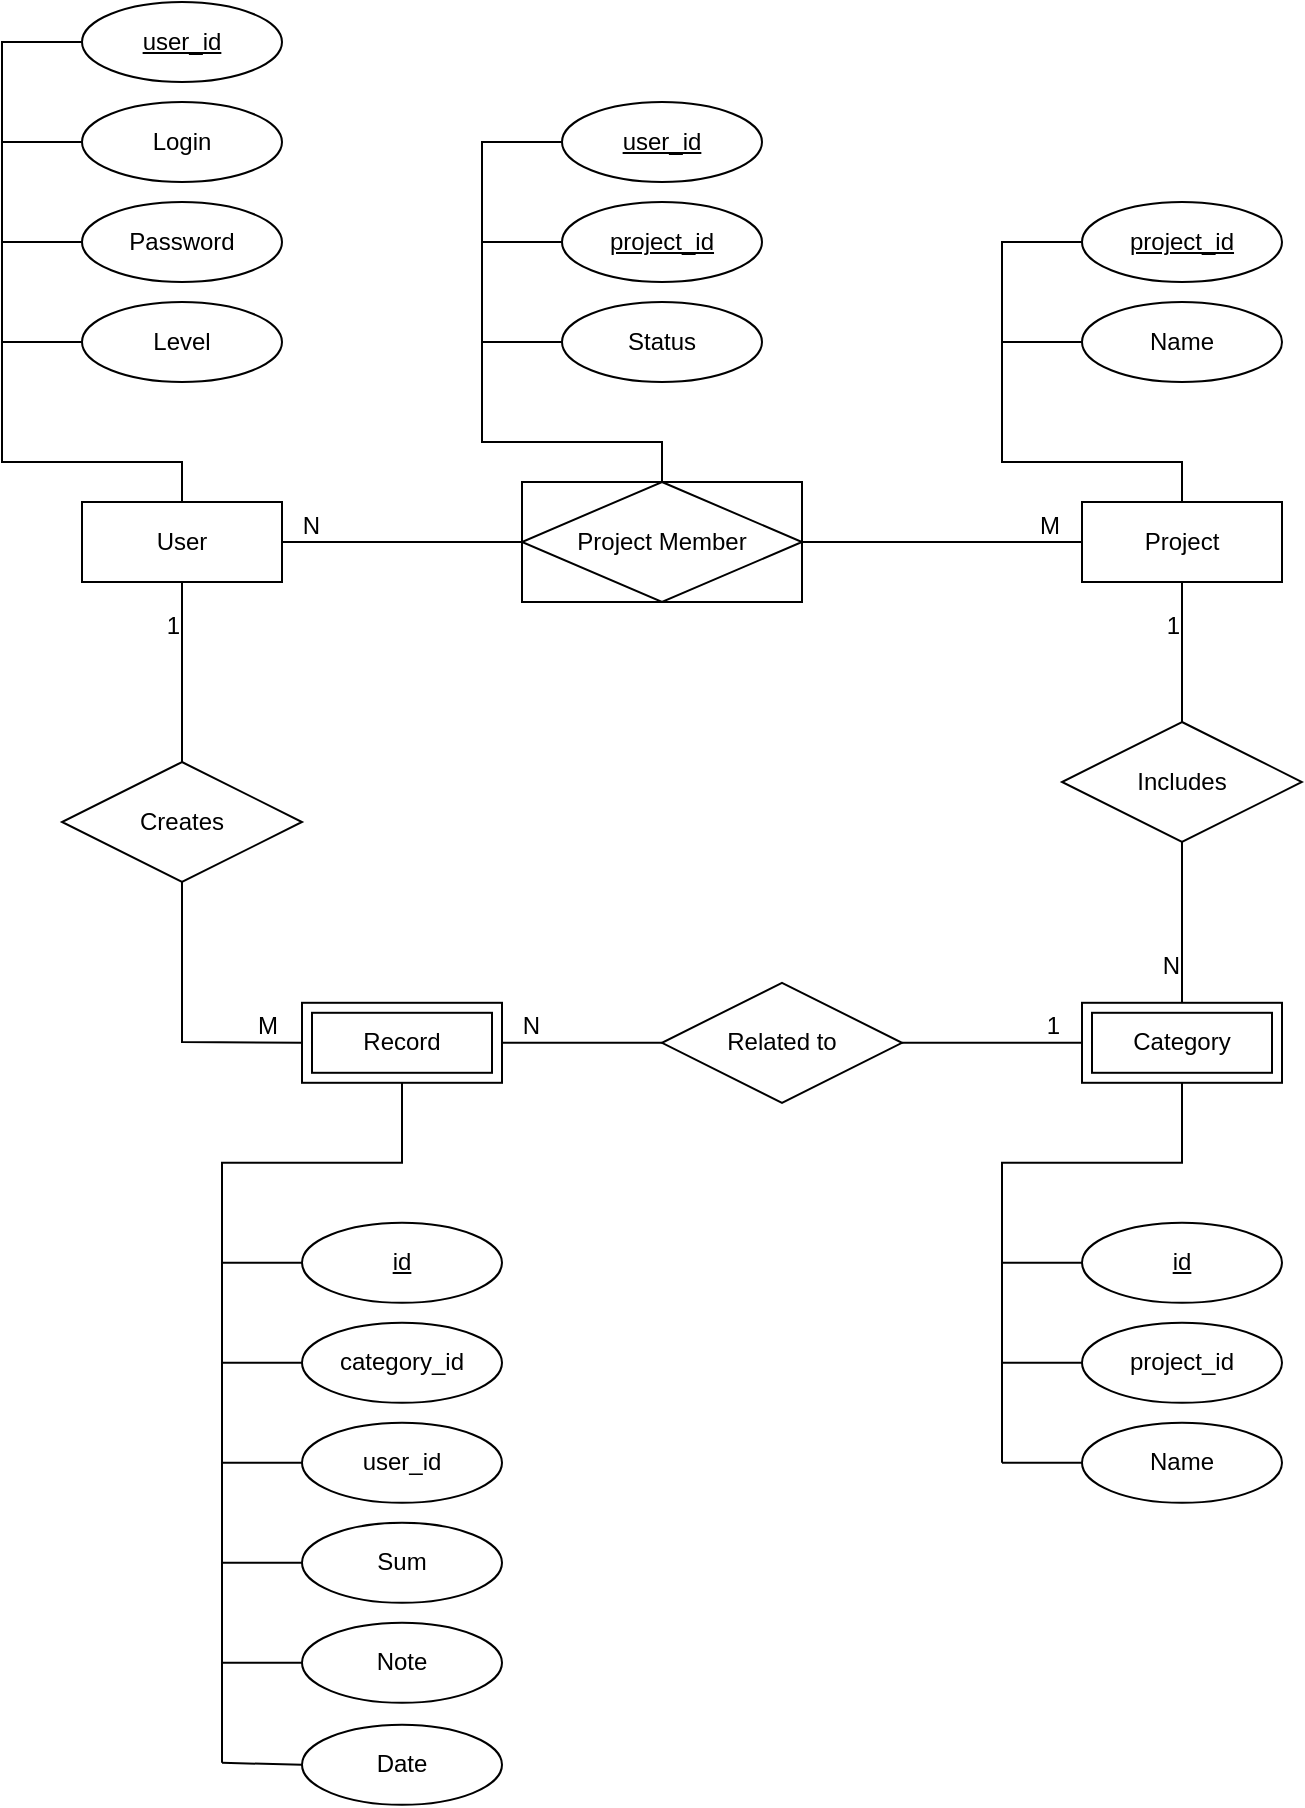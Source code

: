 <mxfile version="24.2.3" type="device">
  <diagram id="R2lEEEUBdFMjLlhIrx00" name="Page-1">
    <mxGraphModel dx="1100" dy="1681" grid="1" gridSize="10" guides="1" tooltips="1" connect="1" arrows="1" fold="1" page="1" pageScale="1" pageWidth="850" pageHeight="1100" math="0" shadow="0" extFonts="Permanent Marker^https://fonts.googleapis.com/css?family=Permanent+Marker">
      <root>
        <mxCell id="0" />
        <mxCell id="1" parent="0" />
        <mxCell id="f0kvpbH76hxMQlUbmfYy-1" value="User" style="whiteSpace=wrap;html=1;align=center;" parent="1" vertex="1">
          <mxGeometry x="80" y="220" width="100" height="40" as="geometry" />
        </mxCell>
        <mxCell id="f0kvpbH76hxMQlUbmfYy-2" value="user_id" style="ellipse;whiteSpace=wrap;html=1;align=center;fontStyle=4;" parent="1" vertex="1">
          <mxGeometry x="80" y="-30" width="100" height="40" as="geometry" />
        </mxCell>
        <mxCell id="f0kvpbH76hxMQlUbmfYy-3" value="Login" style="ellipse;whiteSpace=wrap;html=1;align=center;" parent="1" vertex="1">
          <mxGeometry x="80" y="20" width="100" height="40" as="geometry" />
        </mxCell>
        <mxCell id="f0kvpbH76hxMQlUbmfYy-4" value="Password" style="ellipse;whiteSpace=wrap;html=1;align=center;" parent="1" vertex="1">
          <mxGeometry x="80" y="70" width="100" height="40" as="geometry" />
        </mxCell>
        <mxCell id="f0kvpbH76hxMQlUbmfYy-5" value="Project" style="whiteSpace=wrap;html=1;align=center;" parent="1" vertex="1">
          <mxGeometry x="580" y="220" width="100" height="40" as="geometry" />
        </mxCell>
        <mxCell id="f0kvpbH76hxMQlUbmfYy-6" value="project_id" style="ellipse;whiteSpace=wrap;html=1;align=center;fontStyle=4;" parent="1" vertex="1">
          <mxGeometry x="580" y="70" width="100" height="40" as="geometry" />
        </mxCell>
        <mxCell id="f0kvpbH76hxMQlUbmfYy-7" value="Name" style="ellipse;whiteSpace=wrap;html=1;align=center;" parent="1" vertex="1">
          <mxGeometry x="580" y="120" width="100" height="40" as="geometry" />
        </mxCell>
        <mxCell id="f0kvpbH76hxMQlUbmfYy-10" value="id" style="ellipse;whiteSpace=wrap;html=1;align=center;fontStyle=4;" parent="1" vertex="1">
          <mxGeometry x="580" y="580.4" width="100" height="40" as="geometry" />
        </mxCell>
        <mxCell id="f0kvpbH76hxMQlUbmfYy-12" value="Category" style="shape=ext;margin=3;double=1;whiteSpace=wrap;html=1;align=center;" parent="1" vertex="1">
          <mxGeometry x="580" y="470.4" width="100" height="40" as="geometry" />
        </mxCell>
        <mxCell id="f0kvpbH76hxMQlUbmfYy-14" value="Name" style="ellipse;whiteSpace=wrap;html=1;align=center;" parent="1" vertex="1">
          <mxGeometry x="580" y="680.4" width="100" height="40" as="geometry" />
        </mxCell>
        <mxCell id="f0kvpbH76hxMQlUbmfYy-15" value="Record" style="shape=ext;margin=3;double=1;whiteSpace=wrap;html=1;align=center;" parent="1" vertex="1">
          <mxGeometry x="190" y="470.4" width="100" height="40" as="geometry" />
        </mxCell>
        <mxCell id="f0kvpbH76hxMQlUbmfYy-19" value="Date" style="ellipse;whiteSpace=wrap;html=1;align=center;" parent="1" vertex="1">
          <mxGeometry x="190" y="831.4" width="100" height="40" as="geometry" />
        </mxCell>
        <mxCell id="f0kvpbH76hxMQlUbmfYy-20" value="id" style="ellipse;whiteSpace=wrap;html=1;align=center;fontStyle=4;" parent="1" vertex="1">
          <mxGeometry x="190" y="580.4" width="100" height="40" as="geometry" />
        </mxCell>
        <mxCell id="f0kvpbH76hxMQlUbmfYy-21" value="Note" style="ellipse;whiteSpace=wrap;html=1;align=center;" parent="1" vertex="1">
          <mxGeometry x="190" y="780.4" width="100" height="40" as="geometry" />
        </mxCell>
        <mxCell id="f0kvpbH76hxMQlUbmfYy-25" value="category_id" style="ellipse;whiteSpace=wrap;html=1;align=center;" parent="1" vertex="1">
          <mxGeometry x="190" y="630.4" width="100" height="40" as="geometry" />
        </mxCell>
        <mxCell id="f0kvpbH76hxMQlUbmfYy-27" value="user_id" style="ellipse;whiteSpace=wrap;html=1;align=center;" parent="1" vertex="1">
          <mxGeometry x="190" y="680.4" width="100" height="40" as="geometry" />
        </mxCell>
        <mxCell id="f0kvpbH76hxMQlUbmfYy-28" value="project_id" style="ellipse;whiteSpace=wrap;html=1;align=center;" parent="1" vertex="1">
          <mxGeometry x="580" y="630.4" width="100" height="40" as="geometry" />
        </mxCell>
        <mxCell id="f0kvpbH76hxMQlUbmfYy-29" value="Sum" style="ellipse;whiteSpace=wrap;html=1;align=center;" parent="1" vertex="1">
          <mxGeometry x="190" y="730.4" width="100" height="40" as="geometry" />
        </mxCell>
        <mxCell id="f0kvpbH76hxMQlUbmfYy-32" value="" style="endArrow=none;html=1;rounded=0;exitX=0.5;exitY=0;exitDx=0;exitDy=0;entryX=0;entryY=0.5;entryDx=0;entryDy=0;" parent="1" source="f0kvpbH76hxMQlUbmfYy-1" target="cFQnuXUXXruw5M6prXq7-3" edge="1">
          <mxGeometry width="50" height="50" relative="1" as="geometry">
            <mxPoint x="450" y="360" as="sourcePoint" />
            <mxPoint x="140" y="170" as="targetPoint" />
            <Array as="points">
              <mxPoint x="130" y="200" />
              <mxPoint x="40" y="200" />
              <mxPoint x="40" y="140" />
            </Array>
          </mxGeometry>
        </mxCell>
        <mxCell id="f0kvpbH76hxMQlUbmfYy-33" value="" style="endArrow=none;html=1;rounded=0;entryX=0;entryY=0.5;entryDx=0;entryDy=0;" parent="1" target="f0kvpbH76hxMQlUbmfYy-3" edge="1">
          <mxGeometry width="50" height="50" relative="1" as="geometry">
            <mxPoint x="40" y="90" as="sourcePoint" />
            <mxPoint x="500" y="260" as="targetPoint" />
            <Array as="points">
              <mxPoint x="40" y="40" />
            </Array>
          </mxGeometry>
        </mxCell>
        <mxCell id="f0kvpbH76hxMQlUbmfYy-34" value="" style="endArrow=none;html=1;rounded=0;entryX=0;entryY=0.5;entryDx=0;entryDy=0;" parent="1" target="f0kvpbH76hxMQlUbmfYy-2" edge="1">
          <mxGeometry width="50" height="50" relative="1" as="geometry">
            <mxPoint x="40" y="40" as="sourcePoint" />
            <mxPoint x="470" y="260" as="targetPoint" />
            <Array as="points">
              <mxPoint x="40" y="-10" />
            </Array>
          </mxGeometry>
        </mxCell>
        <mxCell id="f0kvpbH76hxMQlUbmfYy-37" value="" style="endArrow=none;html=1;rounded=0;exitX=0;exitY=0.5;exitDx=0;exitDy=0;entryX=0.5;entryY=0;entryDx=0;entryDy=0;" parent="1" source="f0kvpbH76hxMQlUbmfYy-7" target="f0kvpbH76hxMQlUbmfYy-5" edge="1">
          <mxGeometry width="50" height="50" relative="1" as="geometry">
            <mxPoint x="580" y="140" as="sourcePoint" />
            <mxPoint x="590" y="260" as="targetPoint" />
            <Array as="points">
              <mxPoint x="540" y="140" />
              <mxPoint x="540" y="200" />
              <mxPoint x="630" y="200" />
            </Array>
          </mxGeometry>
        </mxCell>
        <mxCell id="f0kvpbH76hxMQlUbmfYy-39" value="" style="endArrow=none;html=1;rounded=0;entryX=0;entryY=0.5;entryDx=0;entryDy=0;" parent="1" target="f0kvpbH76hxMQlUbmfYy-6" edge="1">
          <mxGeometry width="50" height="50" relative="1" as="geometry">
            <mxPoint x="540" y="140" as="sourcePoint" />
            <mxPoint x="590" y="90" as="targetPoint" />
            <Array as="points">
              <mxPoint x="540" y="90" />
            </Array>
          </mxGeometry>
        </mxCell>
        <mxCell id="f0kvpbH76hxMQlUbmfYy-43" value="" style="endArrow=none;html=1;rounded=0;entryX=0;entryY=0.5;entryDx=0;entryDy=0;" parent="1" target="f0kvpbH76hxMQlUbmfYy-28" edge="1">
          <mxGeometry width="50" height="50" relative="1" as="geometry">
            <mxPoint x="540" y="700.4" as="sourcePoint" />
            <mxPoint x="490" y="870.4" as="targetPoint" />
            <Array as="points">
              <mxPoint x="540" y="650.4" />
            </Array>
          </mxGeometry>
        </mxCell>
        <mxCell id="f0kvpbH76hxMQlUbmfYy-44" value="" style="endArrow=none;html=1;rounded=0;entryX=0;entryY=0.5;entryDx=0;entryDy=0;" parent="1" target="f0kvpbH76hxMQlUbmfYy-10" edge="1">
          <mxGeometry width="50" height="50" relative="1" as="geometry">
            <mxPoint x="540" y="650.4" as="sourcePoint" />
            <mxPoint x="580" y="600.4" as="targetPoint" />
            <Array as="points">
              <mxPoint x="540" y="600.4" />
            </Array>
          </mxGeometry>
        </mxCell>
        <mxCell id="f0kvpbH76hxMQlUbmfYy-46" value="Project Member" style="shape=associativeEntity;whiteSpace=wrap;html=1;align=center;" parent="1" vertex="1">
          <mxGeometry x="300" y="210" width="140" height="60" as="geometry" />
        </mxCell>
        <mxCell id="f0kvpbH76hxMQlUbmfYy-47" value="user_id" style="ellipse;whiteSpace=wrap;html=1;align=center;fontStyle=4;" parent="1" vertex="1">
          <mxGeometry x="320" y="20" width="100" height="40" as="geometry" />
        </mxCell>
        <mxCell id="f0kvpbH76hxMQlUbmfYy-48" value="project_id" style="ellipse;whiteSpace=wrap;html=1;align=center;fontStyle=4;" parent="1" vertex="1">
          <mxGeometry x="320" y="70" width="100" height="40" as="geometry" />
        </mxCell>
        <mxCell id="f0kvpbH76hxMQlUbmfYy-49" value="Status" style="ellipse;whiteSpace=wrap;html=1;align=center;" parent="1" vertex="1">
          <mxGeometry x="320" y="120" width="100" height="40" as="geometry" />
        </mxCell>
        <mxCell id="f0kvpbH76hxMQlUbmfYy-50" value="" style="endArrow=none;html=1;rounded=0;entryX=0;entryY=0.5;entryDx=0;entryDy=0;" parent="1" target="f0kvpbH76hxMQlUbmfYy-47" edge="1">
          <mxGeometry width="50" height="50" relative="1" as="geometry">
            <mxPoint x="280" y="90" as="sourcePoint" />
            <mxPoint x="320" y="40" as="targetPoint" />
            <Array as="points">
              <mxPoint x="280" y="40" />
            </Array>
          </mxGeometry>
        </mxCell>
        <mxCell id="f0kvpbH76hxMQlUbmfYy-51" value="" style="endArrow=none;html=1;rounded=0;entryX=0;entryY=0.5;entryDx=0;entryDy=0;" parent="1" edge="1">
          <mxGeometry width="50" height="50" relative="1" as="geometry">
            <mxPoint x="280" y="140" as="sourcePoint" />
            <mxPoint x="320" y="90" as="targetPoint" />
            <Array as="points">
              <mxPoint x="280" y="90" />
            </Array>
          </mxGeometry>
        </mxCell>
        <mxCell id="f0kvpbH76hxMQlUbmfYy-54" value="" style="endArrow=none;html=1;rounded=0;entryX=0;entryY=0.5;entryDx=0;entryDy=0;" parent="1" target="f0kvpbH76hxMQlUbmfYy-20" edge="1">
          <mxGeometry width="50" height="50" relative="1" as="geometry">
            <mxPoint x="150" y="650.4" as="sourcePoint" />
            <mxPoint x="190" y="600.4" as="targetPoint" />
            <Array as="points">
              <mxPoint x="150" y="600.4" />
            </Array>
          </mxGeometry>
        </mxCell>
        <mxCell id="f0kvpbH76hxMQlUbmfYy-55" value="" style="endArrow=none;html=1;rounded=0;entryX=0;entryY=0.5;entryDx=0;entryDy=0;" parent="1" target="f0kvpbH76hxMQlUbmfYy-25" edge="1">
          <mxGeometry width="50" height="50" relative="1" as="geometry">
            <mxPoint x="150" y="700.4" as="sourcePoint" />
            <mxPoint x="190" y="650.4" as="targetPoint" />
            <Array as="points">
              <mxPoint x="150" y="650.4" />
            </Array>
          </mxGeometry>
        </mxCell>
        <mxCell id="f0kvpbH76hxMQlUbmfYy-56" value="" style="endArrow=none;html=1;rounded=0;entryX=0;entryY=0.5;entryDx=0;entryDy=0;" parent="1" target="f0kvpbH76hxMQlUbmfYy-27" edge="1">
          <mxGeometry width="50" height="50" relative="1" as="geometry">
            <mxPoint x="150" y="750.4" as="sourcePoint" />
            <mxPoint x="190" y="700.4" as="targetPoint" />
            <Array as="points">
              <mxPoint x="150" y="700.4" />
            </Array>
          </mxGeometry>
        </mxCell>
        <mxCell id="f0kvpbH76hxMQlUbmfYy-57" value="" style="endArrow=none;html=1;rounded=0;entryX=0;entryY=0.5;entryDx=0;entryDy=0;" parent="1" target="f0kvpbH76hxMQlUbmfYy-29" edge="1">
          <mxGeometry width="50" height="50" relative="1" as="geometry">
            <mxPoint x="150" y="800.4" as="sourcePoint" />
            <mxPoint x="190" y="750.4" as="targetPoint" />
            <Array as="points">
              <mxPoint x="150" y="750.4" />
            </Array>
          </mxGeometry>
        </mxCell>
        <mxCell id="f0kvpbH76hxMQlUbmfYy-58" value="" style="endArrow=none;html=1;rounded=0;entryX=0;entryY=0.5;entryDx=0;entryDy=0;" parent="1" target="f0kvpbH76hxMQlUbmfYy-21" edge="1">
          <mxGeometry width="50" height="50" relative="1" as="geometry">
            <mxPoint x="150" y="850.4" as="sourcePoint" />
            <mxPoint x="190" y="800.4" as="targetPoint" />
            <Array as="points">
              <mxPoint x="150" y="800.4" />
            </Array>
          </mxGeometry>
        </mxCell>
        <mxCell id="f0kvpbH76hxMQlUbmfYy-59" value="" style="endArrow=none;html=1;rounded=0;entryX=0;entryY=0.5;entryDx=0;entryDy=0;" parent="1" target="f0kvpbH76hxMQlUbmfYy-19" edge="1">
          <mxGeometry width="50" height="50" relative="1" as="geometry">
            <mxPoint x="150" y="850.4" as="sourcePoint" />
            <mxPoint x="190" y="850.4" as="targetPoint" />
            <Array as="points">
              <mxPoint x="150" y="850.4" />
            </Array>
          </mxGeometry>
        </mxCell>
        <mxCell id="f0kvpbH76hxMQlUbmfYy-60" value="" style="endArrow=none;html=1;rounded=0;entryX=0.5;entryY=1;entryDx=0;entryDy=0;" parent="1" target="f0kvpbH76hxMQlUbmfYy-15" edge="1">
          <mxGeometry width="50" height="50" relative="1" as="geometry">
            <mxPoint x="150" y="600.4" as="sourcePoint" />
            <mxPoint x="190" y="550.4" as="targetPoint" />
            <Array as="points">
              <mxPoint x="150" y="550.4" />
              <mxPoint x="240" y="550.4" />
            </Array>
          </mxGeometry>
        </mxCell>
        <mxCell id="f0kvpbH76hxMQlUbmfYy-61" value="" style="endArrow=none;html=1;rounded=0;entryX=1;entryY=0.5;entryDx=0;entryDy=0;exitX=0;exitY=0.5;exitDx=0;exitDy=0;" parent="1" source="f0kvpbH76hxMQlUbmfYy-46" target="f0kvpbH76hxMQlUbmfYy-1" edge="1">
          <mxGeometry relative="1" as="geometry">
            <mxPoint x="380" y="400" as="sourcePoint" />
            <mxPoint x="540" y="400" as="targetPoint" />
            <Array as="points">
              <mxPoint x="210" y="240" />
            </Array>
          </mxGeometry>
        </mxCell>
        <mxCell id="f0kvpbH76hxMQlUbmfYy-62" value="N" style="resizable=0;html=1;whiteSpace=wrap;align=right;verticalAlign=bottom;" parent="f0kvpbH76hxMQlUbmfYy-61" connectable="0" vertex="1">
          <mxGeometry x="1" relative="1" as="geometry">
            <mxPoint x="20" as="offset" />
          </mxGeometry>
        </mxCell>
        <mxCell id="f0kvpbH76hxMQlUbmfYy-63" value="" style="endArrow=none;html=1;rounded=0;exitX=1;exitY=0.5;exitDx=0;exitDy=0;entryX=0;entryY=0.5;entryDx=0;entryDy=0;" parent="1" source="f0kvpbH76hxMQlUbmfYy-46" target="f0kvpbH76hxMQlUbmfYy-5" edge="1">
          <mxGeometry relative="1" as="geometry">
            <mxPoint x="420" y="400" as="sourcePoint" />
            <mxPoint x="580" y="400" as="targetPoint" />
            <Array as="points">
              <mxPoint x="500" y="240" />
            </Array>
          </mxGeometry>
        </mxCell>
        <mxCell id="f0kvpbH76hxMQlUbmfYy-64" value="M" style="resizable=0;html=1;whiteSpace=wrap;align=right;verticalAlign=bottom;" parent="f0kvpbH76hxMQlUbmfYy-63" connectable="0" vertex="1">
          <mxGeometry x="1" relative="1" as="geometry">
            <mxPoint x="-10" as="offset" />
          </mxGeometry>
        </mxCell>
        <mxCell id="f0kvpbH76hxMQlUbmfYy-65" value="Includes" style="shape=rhombus;perimeter=rhombusPerimeter;whiteSpace=wrap;html=1;align=center;" parent="1" vertex="1">
          <mxGeometry x="570" y="330" width="120" height="60" as="geometry" />
        </mxCell>
        <mxCell id="f0kvpbH76hxMQlUbmfYy-66" value="" style="endArrow=none;html=1;rounded=0;entryX=0.5;entryY=0;entryDx=0;entryDy=0;exitX=0.5;exitY=1;exitDx=0;exitDy=0;" parent="1" source="f0kvpbH76hxMQlUbmfYy-65" target="f0kvpbH76hxMQlUbmfYy-12" edge="1">
          <mxGeometry relative="1" as="geometry">
            <mxPoint x="580" y="390" as="sourcePoint" />
            <mxPoint x="460" y="760" as="targetPoint" />
            <Array as="points" />
          </mxGeometry>
        </mxCell>
        <mxCell id="f0kvpbH76hxMQlUbmfYy-67" value="N" style="resizable=0;html=1;whiteSpace=wrap;align=right;verticalAlign=bottom;" parent="f0kvpbH76hxMQlUbmfYy-66" connectable="0" vertex="1">
          <mxGeometry x="1" relative="1" as="geometry">
            <mxPoint y="-10" as="offset" />
          </mxGeometry>
        </mxCell>
        <mxCell id="f0kvpbH76hxMQlUbmfYy-70" value="" style="endArrow=none;html=1;rounded=0;exitX=0.5;exitY=0;exitDx=0;exitDy=0;entryX=0.5;entryY=1;entryDx=0;entryDy=0;" parent="1" source="f0kvpbH76hxMQlUbmfYy-65" target="f0kvpbH76hxMQlUbmfYy-5" edge="1">
          <mxGeometry relative="1" as="geometry">
            <mxPoint x="810" y="269.5" as="sourcePoint" />
            <mxPoint x="810" y="340" as="targetPoint" />
          </mxGeometry>
        </mxCell>
        <mxCell id="f0kvpbH76hxMQlUbmfYy-71" value="1" style="resizable=0;html=1;whiteSpace=wrap;align=right;verticalAlign=bottom;" parent="f0kvpbH76hxMQlUbmfYy-70" connectable="0" vertex="1">
          <mxGeometry x="1" relative="1" as="geometry">
            <mxPoint y="30" as="offset" />
          </mxGeometry>
        </mxCell>
        <mxCell id="f0kvpbH76hxMQlUbmfYy-72" value="" style="endArrow=none;html=1;rounded=0;entryX=0;entryY=0.5;entryDx=0;entryDy=0;" parent="1" source="f0kvpbH76hxMQlUbmfYy-46" target="f0kvpbH76hxMQlUbmfYy-49" edge="1">
          <mxGeometry width="50" height="50" relative="1" as="geometry">
            <mxPoint x="370" y="210" as="sourcePoint" />
            <mxPoint x="320" y="140" as="targetPoint" />
            <Array as="points">
              <mxPoint x="370" y="190" />
              <mxPoint x="280" y="190" />
              <mxPoint x="280" y="140" />
            </Array>
          </mxGeometry>
        </mxCell>
        <mxCell id="f0kvpbH76hxMQlUbmfYy-73" value="" style="endArrow=none;html=1;rounded=0;" parent="1" target="f0kvpbH76hxMQlUbmfYy-12" edge="1">
          <mxGeometry width="50" height="50" relative="1" as="geometry">
            <mxPoint x="540" y="600.4" as="sourcePoint" />
            <mxPoint x="630" y="510.4" as="targetPoint" />
            <Array as="points">
              <mxPoint x="540" y="550.4" />
              <mxPoint x="630" y="550.4" />
            </Array>
          </mxGeometry>
        </mxCell>
        <mxCell id="f0kvpbH76hxMQlUbmfYy-74" value="" style="endArrow=none;html=1;rounded=0;entryX=0;entryY=0.5;entryDx=0;entryDy=0;" parent="1" target="f0kvpbH76hxMQlUbmfYy-14" edge="1">
          <mxGeometry width="50" height="50" relative="1" as="geometry">
            <mxPoint x="540" y="700.4" as="sourcePoint" />
            <mxPoint x="580" y="700.4" as="targetPoint" />
            <Array as="points">
              <mxPoint x="540" y="700.4" />
            </Array>
          </mxGeometry>
        </mxCell>
        <mxCell id="f0kvpbH76hxMQlUbmfYy-75" value="Creates" style="shape=rhombus;perimeter=rhombusPerimeter;whiteSpace=wrap;html=1;align=center;" parent="1" vertex="1">
          <mxGeometry x="70" y="350" width="120" height="60" as="geometry" />
        </mxCell>
        <mxCell id="f0kvpbH76hxMQlUbmfYy-76" value="" style="endArrow=none;html=1;rounded=0;entryX=0.5;entryY=1;entryDx=0;entryDy=0;exitX=0.5;exitY=0;exitDx=0;exitDy=0;" parent="1" source="f0kvpbH76hxMQlUbmfYy-75" target="f0kvpbH76hxMQlUbmfYy-1" edge="1">
          <mxGeometry relative="1" as="geometry">
            <mxPoint x="410" y="570" as="sourcePoint" />
            <mxPoint x="570" y="570" as="targetPoint" />
          </mxGeometry>
        </mxCell>
        <mxCell id="f0kvpbH76hxMQlUbmfYy-77" value="1" style="resizable=0;html=1;whiteSpace=wrap;align=right;verticalAlign=bottom;" parent="f0kvpbH76hxMQlUbmfYy-76" connectable="0" vertex="1">
          <mxGeometry x="1" relative="1" as="geometry">
            <mxPoint y="30" as="offset" />
          </mxGeometry>
        </mxCell>
        <mxCell id="f0kvpbH76hxMQlUbmfYy-78" value="" style="endArrow=none;html=1;rounded=0;exitX=0.5;exitY=1;exitDx=0;exitDy=0;entryX=0;entryY=0.5;entryDx=0;entryDy=0;" parent="1" source="f0kvpbH76hxMQlUbmfYy-75" target="f0kvpbH76hxMQlUbmfYy-15" edge="1">
          <mxGeometry relative="1" as="geometry">
            <mxPoint x="410" y="590" as="sourcePoint" />
            <mxPoint x="570" y="590" as="targetPoint" />
            <Array as="points">
              <mxPoint x="130" y="490" />
            </Array>
          </mxGeometry>
        </mxCell>
        <mxCell id="f0kvpbH76hxMQlUbmfYy-79" value="M" style="resizable=0;html=1;whiteSpace=wrap;align=right;verticalAlign=bottom;" parent="f0kvpbH76hxMQlUbmfYy-78" connectable="0" vertex="1">
          <mxGeometry x="1" relative="1" as="geometry">
            <mxPoint x="-10" as="offset" />
          </mxGeometry>
        </mxCell>
        <mxCell id="f0kvpbH76hxMQlUbmfYy-80" value="Related to" style="shape=rhombus;perimeter=rhombusPerimeter;whiteSpace=wrap;html=1;align=center;" parent="1" vertex="1">
          <mxGeometry x="370" y="460.4" width="120" height="60" as="geometry" />
        </mxCell>
        <mxCell id="f0kvpbH76hxMQlUbmfYy-81" value="" style="endArrow=none;html=1;rounded=0;entryX=1;entryY=0.5;entryDx=0;entryDy=0;exitX=0;exitY=0.5;exitDx=0;exitDy=0;" parent="1" source="f0kvpbH76hxMQlUbmfYy-80" target="f0kvpbH76hxMQlUbmfYy-15" edge="1">
          <mxGeometry relative="1" as="geometry">
            <mxPoint x="420" y="560" as="sourcePoint" />
            <mxPoint x="580" y="560" as="targetPoint" />
          </mxGeometry>
        </mxCell>
        <mxCell id="f0kvpbH76hxMQlUbmfYy-82" value="N" style="resizable=0;html=1;whiteSpace=wrap;align=right;verticalAlign=bottom;" parent="f0kvpbH76hxMQlUbmfYy-81" connectable="0" vertex="1">
          <mxGeometry x="1" relative="1" as="geometry">
            <mxPoint x="20" as="offset" />
          </mxGeometry>
        </mxCell>
        <mxCell id="f0kvpbH76hxMQlUbmfYy-83" value="" style="endArrow=none;html=1;rounded=0;entryX=0;entryY=0.5;entryDx=0;entryDy=0;exitX=1;exitY=0.5;exitDx=0;exitDy=0;" parent="1" source="f0kvpbH76hxMQlUbmfYy-80" target="f0kvpbH76hxMQlUbmfYy-12" edge="1">
          <mxGeometry relative="1" as="geometry">
            <mxPoint x="510" y="520" as="sourcePoint" />
            <mxPoint x="570" y="489.9" as="targetPoint" />
          </mxGeometry>
        </mxCell>
        <mxCell id="f0kvpbH76hxMQlUbmfYy-84" value="1" style="resizable=0;html=1;whiteSpace=wrap;align=right;verticalAlign=bottom;" parent="f0kvpbH76hxMQlUbmfYy-83" connectable="0" vertex="1">
          <mxGeometry x="1" relative="1" as="geometry">
            <mxPoint x="-10" as="offset" />
          </mxGeometry>
        </mxCell>
        <mxCell id="cFQnuXUXXruw5M6prXq7-3" value="Level" style="ellipse;whiteSpace=wrap;html=1;align=center;" vertex="1" parent="1">
          <mxGeometry x="80" y="120" width="100" height="40" as="geometry" />
        </mxCell>
        <mxCell id="cFQnuXUXXruw5M6prXq7-4" value="" style="endArrow=none;html=1;rounded=0;entryX=0;entryY=0.5;entryDx=0;entryDy=0;" edge="1" parent="1">
          <mxGeometry width="50" height="50" relative="1" as="geometry">
            <mxPoint x="40" y="140" as="sourcePoint" />
            <mxPoint x="80" y="90" as="targetPoint" />
            <Array as="points">
              <mxPoint x="40" y="90" />
            </Array>
          </mxGeometry>
        </mxCell>
      </root>
    </mxGraphModel>
  </diagram>
</mxfile>
